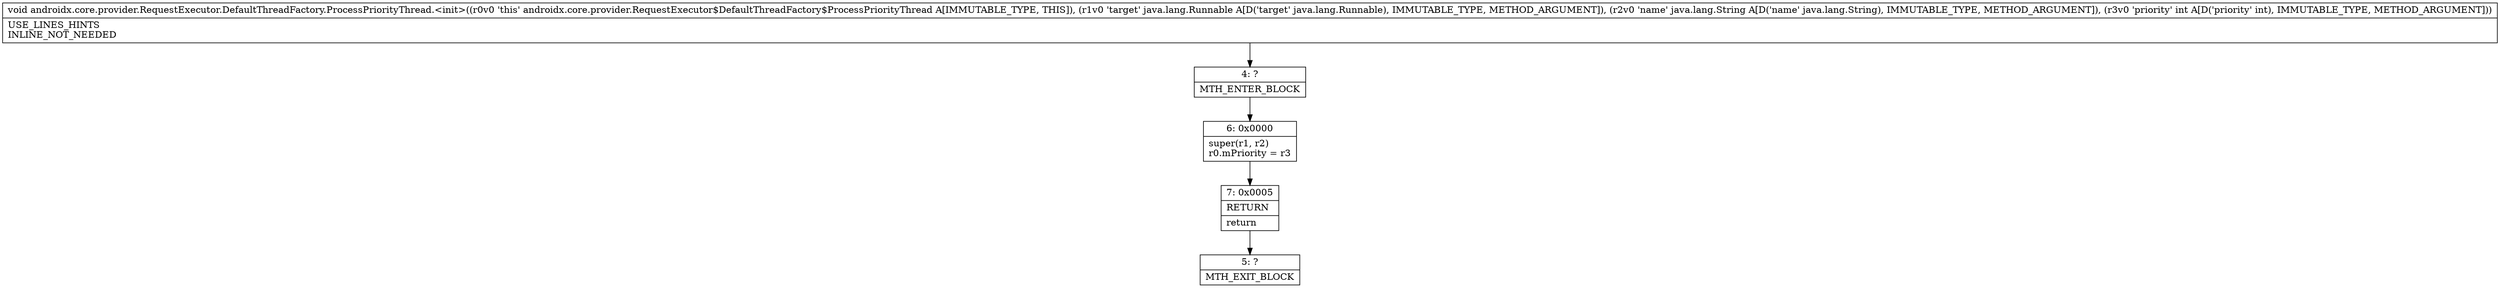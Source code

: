 digraph "CFG forandroidx.core.provider.RequestExecutor.DefaultThreadFactory.ProcessPriorityThread.\<init\>(Ljava\/lang\/Runnable;Ljava\/lang\/String;I)V" {
Node_4 [shape=record,label="{4\:\ ?|MTH_ENTER_BLOCK\l}"];
Node_6 [shape=record,label="{6\:\ 0x0000|super(r1, r2)\lr0.mPriority = r3\l}"];
Node_7 [shape=record,label="{7\:\ 0x0005|RETURN\l|return\l}"];
Node_5 [shape=record,label="{5\:\ ?|MTH_EXIT_BLOCK\l}"];
MethodNode[shape=record,label="{void androidx.core.provider.RequestExecutor.DefaultThreadFactory.ProcessPriorityThread.\<init\>((r0v0 'this' androidx.core.provider.RequestExecutor$DefaultThreadFactory$ProcessPriorityThread A[IMMUTABLE_TYPE, THIS]), (r1v0 'target' java.lang.Runnable A[D('target' java.lang.Runnable), IMMUTABLE_TYPE, METHOD_ARGUMENT]), (r2v0 'name' java.lang.String A[D('name' java.lang.String), IMMUTABLE_TYPE, METHOD_ARGUMENT]), (r3v0 'priority' int A[D('priority' int), IMMUTABLE_TYPE, METHOD_ARGUMENT]))  | USE_LINES_HINTS\lINLINE_NOT_NEEDED\l}"];
MethodNode -> Node_4;Node_4 -> Node_6;
Node_6 -> Node_7;
Node_7 -> Node_5;
}

